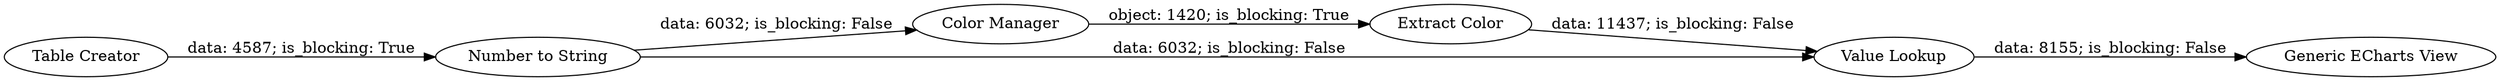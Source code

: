 digraph {
	"5478626969339809990_10" [label="Generic ECharts View"]
	"5478626969339809990_2" [label="Color Manager"]
	"5478626969339809990_1" [label="Table Creator"]
	"5478626969339809990_7" [label="Extract Color"]
	"5478626969339809990_12" [label="Value Lookup"]
	"5478626969339809990_4" [label="Number to String"]
	"5478626969339809990_7" -> "5478626969339809990_12" [label="data: 11437; is_blocking: False"]
	"5478626969339809990_2" -> "5478626969339809990_7" [label="object: 1420; is_blocking: True"]
	"5478626969339809990_1" -> "5478626969339809990_4" [label="data: 4587; is_blocking: True"]
	"5478626969339809990_4" -> "5478626969339809990_12" [label="data: 6032; is_blocking: False"]
	"5478626969339809990_12" -> "5478626969339809990_10" [label="data: 8155; is_blocking: False"]
	"5478626969339809990_4" -> "5478626969339809990_2" [label="data: 6032; is_blocking: False"]
	rankdir=LR
}
